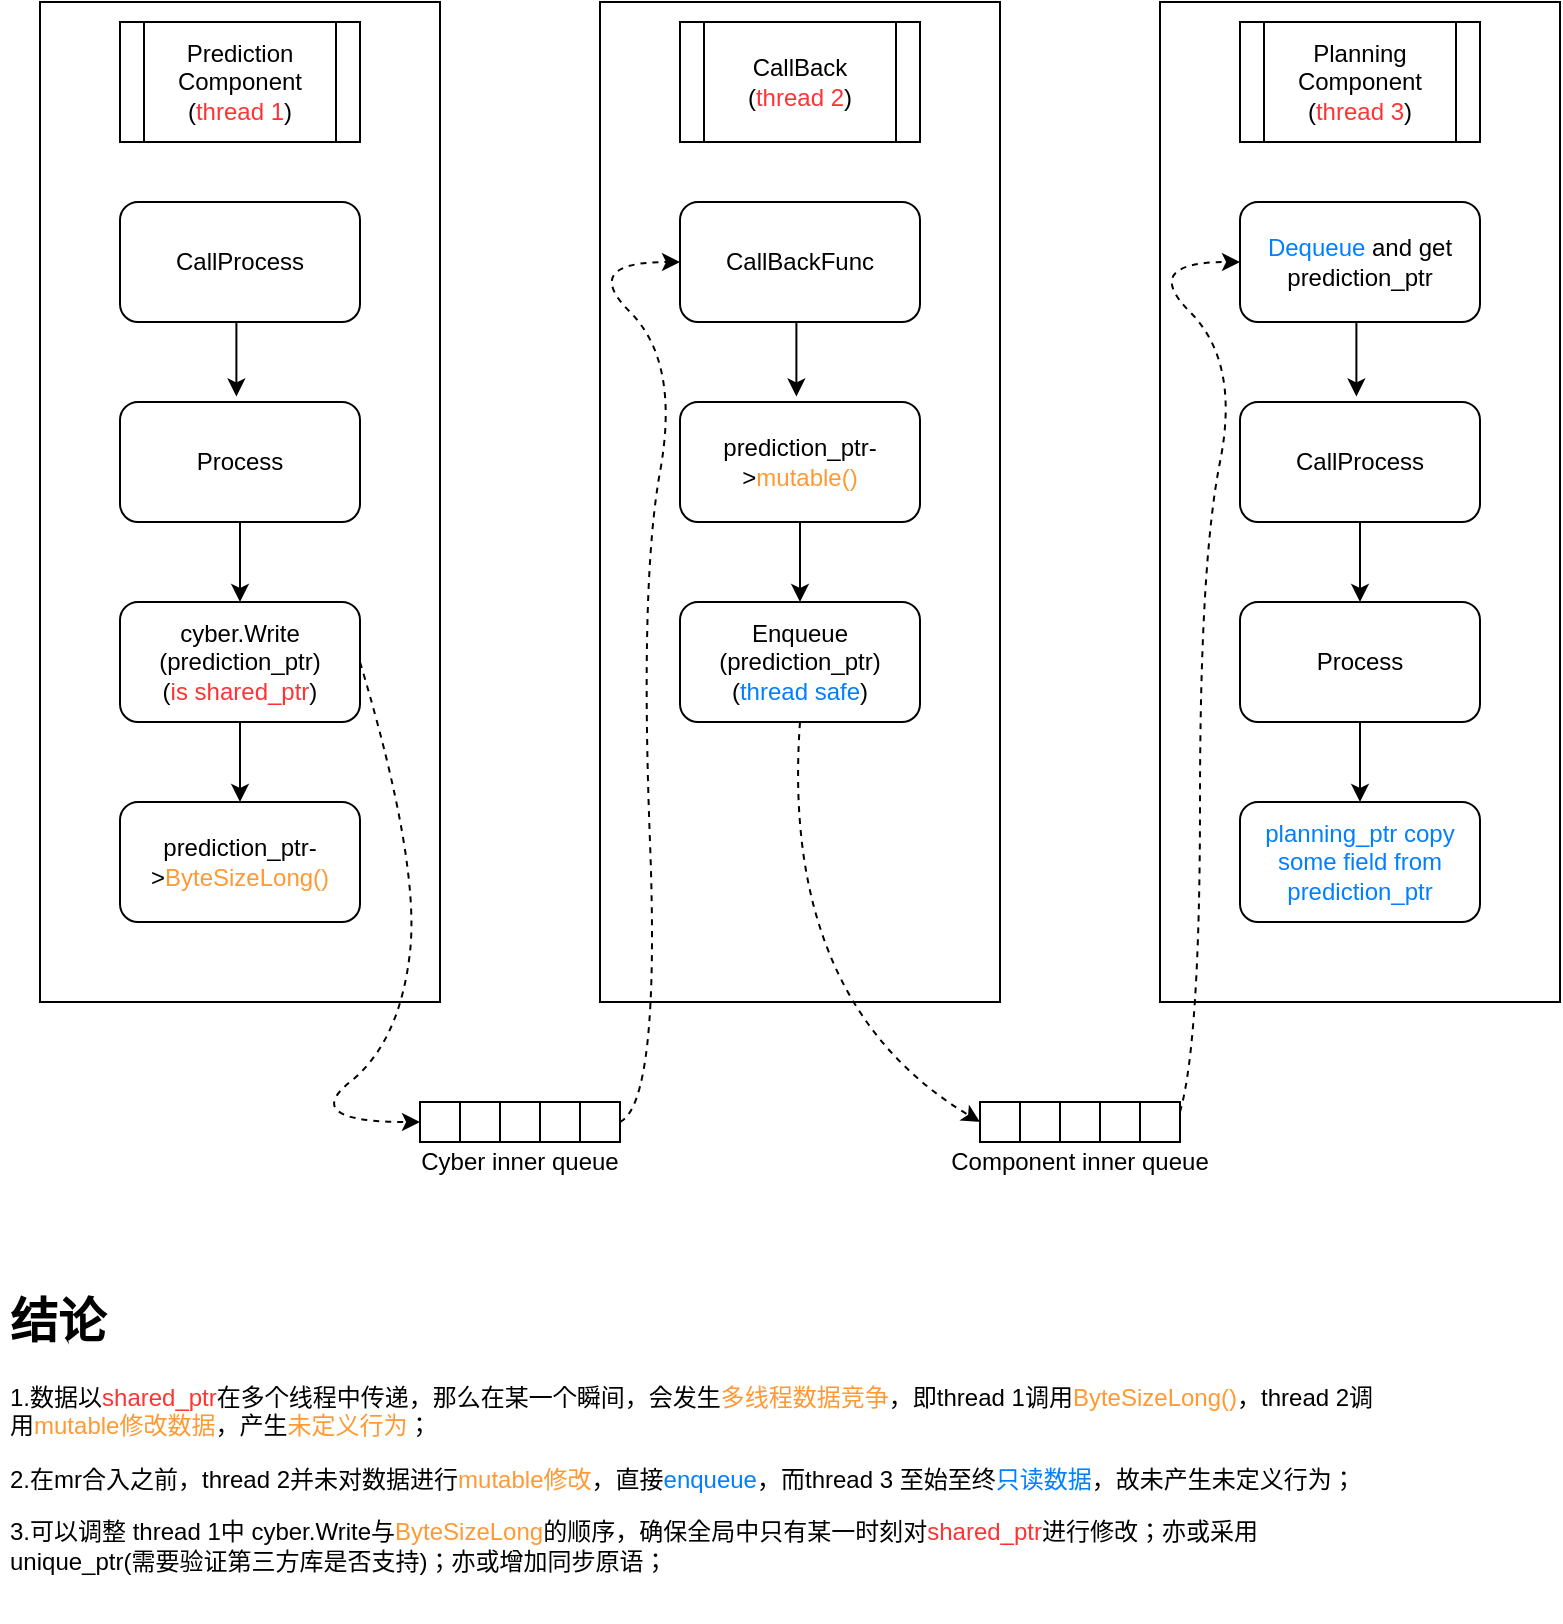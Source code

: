 <mxfile version="14.9.6" type="github"><diagram id="4mzJ3Gxz81HNEmzbKWnj" name="Page-1"><mxGraphModel dx="1422" dy="772" grid="1" gridSize="10" guides="1" tooltips="1" connect="1" arrows="1" fold="1" page="1" pageScale="1" pageWidth="827" pageHeight="1169" math="0" shadow="0"><root><mxCell id="0"/><mxCell id="1" parent="0"/><mxCell id="V_7GmDJ0KxGlXAMYwdaw-11" value="" style="rounded=0;whiteSpace=wrap;html=1;" vertex="1" parent="1"><mxGeometry x="40" y="240" width="200" height="500" as="geometry"/></mxCell><mxCell id="V_7GmDJ0KxGlXAMYwdaw-2" value="Prediction Component&lt;br&gt;(&lt;font color=&quot;#ff3333&quot;&gt;thread 1&lt;/font&gt;)" style="shape=process;whiteSpace=wrap;html=1;backgroundOutline=1;" vertex="1" parent="1"><mxGeometry x="80" y="250" width="120" height="60" as="geometry"/></mxCell><mxCell id="V_7GmDJ0KxGlXAMYwdaw-8" style="edgeStyle=orthogonalEdgeStyle;rounded=0;orthogonalLoop=1;jettySize=auto;html=1;exitX=0.5;exitY=1;exitDx=0;exitDy=0;entryX=0.485;entryY=-0.046;entryDx=0;entryDy=0;entryPerimeter=0;" edge="1" parent="1" source="V_7GmDJ0KxGlXAMYwdaw-3" target="V_7GmDJ0KxGlXAMYwdaw-4"><mxGeometry relative="1" as="geometry"/></mxCell><mxCell id="V_7GmDJ0KxGlXAMYwdaw-3" value="CallProcess" style="rounded=1;whiteSpace=wrap;html=1;" vertex="1" parent="1"><mxGeometry x="80" y="340" width="120" height="60" as="geometry"/></mxCell><mxCell id="V_7GmDJ0KxGlXAMYwdaw-9" style="edgeStyle=orthogonalEdgeStyle;rounded=0;orthogonalLoop=1;jettySize=auto;html=1;exitX=0.5;exitY=1;exitDx=0;exitDy=0;entryX=0.5;entryY=0;entryDx=0;entryDy=0;" edge="1" parent="1" source="V_7GmDJ0KxGlXAMYwdaw-4" target="V_7GmDJ0KxGlXAMYwdaw-5"><mxGeometry relative="1" as="geometry"/></mxCell><mxCell id="V_7GmDJ0KxGlXAMYwdaw-4" value="Process" style="rounded=1;whiteSpace=wrap;html=1;" vertex="1" parent="1"><mxGeometry x="80" y="440" width="120" height="60" as="geometry"/></mxCell><mxCell id="V_7GmDJ0KxGlXAMYwdaw-10" style="edgeStyle=orthogonalEdgeStyle;rounded=0;orthogonalLoop=1;jettySize=auto;html=1;exitX=0.5;exitY=1;exitDx=0;exitDy=0;entryX=0.5;entryY=0;entryDx=0;entryDy=0;" edge="1" parent="1" source="V_7GmDJ0KxGlXAMYwdaw-5" target="V_7GmDJ0KxGlXAMYwdaw-6"><mxGeometry relative="1" as="geometry"/></mxCell><mxCell id="V_7GmDJ0KxGlXAMYwdaw-5" value="cyber.Write&lt;br&gt;(prediction_ptr)&lt;br&gt;(&lt;font color=&quot;#ff3333&quot;&gt;is shared_ptr&lt;/font&gt;)" style="rounded=1;whiteSpace=wrap;html=1;" vertex="1" parent="1"><mxGeometry x="80" y="540" width="120" height="60" as="geometry"/></mxCell><mxCell id="V_7GmDJ0KxGlXAMYwdaw-6" value="prediction_ptr-&amp;gt;&lt;font color=&quot;#ff9933&quot;&gt;ByteSizeLong()&lt;/font&gt;" style="rounded=1;whiteSpace=wrap;html=1;" vertex="1" parent="1"><mxGeometry x="80" y="640" width="120" height="60" as="geometry"/></mxCell><mxCell id="V_7GmDJ0KxGlXAMYwdaw-12" value="" style="rounded=0;whiteSpace=wrap;html=1;" vertex="1" parent="1"><mxGeometry x="320" y="240" width="200" height="500" as="geometry"/></mxCell><mxCell id="V_7GmDJ0KxGlXAMYwdaw-13" value="CallBack&lt;br&gt;(&lt;font color=&quot;#ff3333&quot;&gt;thread 2&lt;/font&gt;)" style="shape=process;whiteSpace=wrap;html=1;backgroundOutline=1;" vertex="1" parent="1"><mxGeometry x="360" y="250" width="120" height="60" as="geometry"/></mxCell><mxCell id="V_7GmDJ0KxGlXAMYwdaw-14" style="edgeStyle=orthogonalEdgeStyle;rounded=0;orthogonalLoop=1;jettySize=auto;html=1;exitX=0.5;exitY=1;exitDx=0;exitDy=0;entryX=0.485;entryY=-0.046;entryDx=0;entryDy=0;entryPerimeter=0;" edge="1" parent="1" source="V_7GmDJ0KxGlXAMYwdaw-15" target="V_7GmDJ0KxGlXAMYwdaw-17"><mxGeometry relative="1" as="geometry"/></mxCell><mxCell id="V_7GmDJ0KxGlXAMYwdaw-15" value="CallBackFunc" style="rounded=1;whiteSpace=wrap;html=1;" vertex="1" parent="1"><mxGeometry x="360" y="340" width="120" height="60" as="geometry"/></mxCell><mxCell id="V_7GmDJ0KxGlXAMYwdaw-16" style="edgeStyle=orthogonalEdgeStyle;rounded=0;orthogonalLoop=1;jettySize=auto;html=1;exitX=0.5;exitY=1;exitDx=0;exitDy=0;entryX=0.5;entryY=0;entryDx=0;entryDy=0;" edge="1" parent="1" source="V_7GmDJ0KxGlXAMYwdaw-17" target="V_7GmDJ0KxGlXAMYwdaw-19"><mxGeometry relative="1" as="geometry"/></mxCell><mxCell id="V_7GmDJ0KxGlXAMYwdaw-17" value="prediction_ptr-&amp;gt;&lt;font color=&quot;#ff9933&quot;&gt;mutable()&lt;/font&gt;" style="rounded=1;whiteSpace=wrap;html=1;" vertex="1" parent="1"><mxGeometry x="360" y="440" width="120" height="60" as="geometry"/></mxCell><mxCell id="V_7GmDJ0KxGlXAMYwdaw-19" value="Enqueue&lt;br&gt;(prediction_ptr)&lt;br&gt;(&lt;font color=&quot;#007fff&quot;&gt;thread safe&lt;/font&gt;)" style="rounded=1;whiteSpace=wrap;html=1;" vertex="1" parent="1"><mxGeometry x="360" y="540" width="120" height="60" as="geometry"/></mxCell><mxCell id="V_7GmDJ0KxGlXAMYwdaw-21" value="" style="rounded=0;whiteSpace=wrap;html=1;" vertex="1" parent="1"><mxGeometry x="600" y="240" width="200" height="500" as="geometry"/></mxCell><mxCell id="V_7GmDJ0KxGlXAMYwdaw-22" value="Planning Component&lt;br&gt;(&lt;font color=&quot;#ff3333&quot;&gt;thread 3&lt;/font&gt;)" style="shape=process;whiteSpace=wrap;html=1;backgroundOutline=1;" vertex="1" parent="1"><mxGeometry x="640" y="250" width="120" height="60" as="geometry"/></mxCell><mxCell id="V_7GmDJ0KxGlXAMYwdaw-23" style="edgeStyle=orthogonalEdgeStyle;rounded=0;orthogonalLoop=1;jettySize=auto;html=1;exitX=0.5;exitY=1;exitDx=0;exitDy=0;entryX=0.485;entryY=-0.046;entryDx=0;entryDy=0;entryPerimeter=0;" edge="1" parent="1" source="V_7GmDJ0KxGlXAMYwdaw-24" target="V_7GmDJ0KxGlXAMYwdaw-26"><mxGeometry relative="1" as="geometry"/></mxCell><mxCell id="V_7GmDJ0KxGlXAMYwdaw-24" value="&lt;font color=&quot;#007fff&quot;&gt;Dequeue&lt;/font&gt; and get&lt;br&gt;prediction_ptr" style="rounded=1;whiteSpace=wrap;html=1;" vertex="1" parent="1"><mxGeometry x="640" y="340" width="120" height="60" as="geometry"/></mxCell><mxCell id="V_7GmDJ0KxGlXAMYwdaw-25" style="edgeStyle=orthogonalEdgeStyle;rounded=0;orthogonalLoop=1;jettySize=auto;html=1;exitX=0.5;exitY=1;exitDx=0;exitDy=0;entryX=0.5;entryY=0;entryDx=0;entryDy=0;" edge="1" parent="1" source="V_7GmDJ0KxGlXAMYwdaw-26" target="V_7GmDJ0KxGlXAMYwdaw-28"><mxGeometry relative="1" as="geometry"/></mxCell><mxCell id="V_7GmDJ0KxGlXAMYwdaw-26" value="CallProcess" style="rounded=1;whiteSpace=wrap;html=1;" vertex="1" parent="1"><mxGeometry x="640" y="440" width="120" height="60" as="geometry"/></mxCell><mxCell id="V_7GmDJ0KxGlXAMYwdaw-27" style="edgeStyle=orthogonalEdgeStyle;rounded=0;orthogonalLoop=1;jettySize=auto;html=1;exitX=0.5;exitY=1;exitDx=0;exitDy=0;entryX=0.5;entryY=0;entryDx=0;entryDy=0;" edge="1" parent="1" source="V_7GmDJ0KxGlXAMYwdaw-28" target="V_7GmDJ0KxGlXAMYwdaw-29"><mxGeometry relative="1" as="geometry"/></mxCell><mxCell id="V_7GmDJ0KxGlXAMYwdaw-28" value="Process" style="rounded=1;whiteSpace=wrap;html=1;" vertex="1" parent="1"><mxGeometry x="640" y="540" width="120" height="60" as="geometry"/></mxCell><mxCell id="V_7GmDJ0KxGlXAMYwdaw-29" value="&lt;font color=&quot;#007fff&quot;&gt;planning_ptr copy some field from prediction_ptr&lt;/font&gt;" style="rounded=1;whiteSpace=wrap;html=1;" vertex="1" parent="1"><mxGeometry x="640" y="640" width="120" height="60" as="geometry"/></mxCell><mxCell id="V_7GmDJ0KxGlXAMYwdaw-37" value="" style="whiteSpace=wrap;html=1;aspect=fixed;" vertex="1" parent="1"><mxGeometry x="230" y="790" width="20" height="20" as="geometry"/></mxCell><mxCell id="V_7GmDJ0KxGlXAMYwdaw-38" value="" style="whiteSpace=wrap;html=1;aspect=fixed;" vertex="1" parent="1"><mxGeometry x="250" y="790" width="20" height="20" as="geometry"/></mxCell><mxCell id="V_7GmDJ0KxGlXAMYwdaw-39" value="" style="whiteSpace=wrap;html=1;aspect=fixed;" vertex="1" parent="1"><mxGeometry x="270" y="790" width="20" height="20" as="geometry"/></mxCell><mxCell id="V_7GmDJ0KxGlXAMYwdaw-40" value="" style="whiteSpace=wrap;html=1;aspect=fixed;" vertex="1" parent="1"><mxGeometry x="290" y="790" width="20" height="20" as="geometry"/></mxCell><mxCell id="V_7GmDJ0KxGlXAMYwdaw-41" value="" style="whiteSpace=wrap;html=1;aspect=fixed;" vertex="1" parent="1"><mxGeometry x="310" y="790" width="20" height="20" as="geometry"/></mxCell><mxCell id="V_7GmDJ0KxGlXAMYwdaw-43" value="" style="curved=1;endArrow=classic;html=1;entryX=0;entryY=0.5;entryDx=0;entryDy=0;exitX=1;exitY=0.5;exitDx=0;exitDy=0;dashed=1;" edge="1" parent="1" source="V_7GmDJ0KxGlXAMYwdaw-5" target="V_7GmDJ0KxGlXAMYwdaw-37"><mxGeometry width="50" height="50" relative="1" as="geometry"><mxPoint x="120" y="780" as="sourcePoint"/><mxPoint x="160" y="780" as="targetPoint"/><Array as="points"><mxPoint x="230" y="670"/><mxPoint x="220" y="760"/><mxPoint x="170" y="800"/></Array></mxGeometry></mxCell><mxCell id="V_7GmDJ0KxGlXAMYwdaw-44" value="" style="curved=1;endArrow=classic;html=1;dashed=1;exitX=1;exitY=0.5;exitDx=0;exitDy=0;" edge="1" parent="1" source="V_7GmDJ0KxGlXAMYwdaw-41"><mxGeometry width="50" height="50" relative="1" as="geometry"><mxPoint x="290" y="500" as="sourcePoint"/><mxPoint x="360" y="370" as="targetPoint"/><Array as="points"><mxPoint x="350" y="790"/><mxPoint x="340" y="530"/><mxPoint x="360" y="420"/><mxPoint x="310" y="370"/></Array></mxGeometry></mxCell><mxCell id="V_7GmDJ0KxGlXAMYwdaw-46" value="Cyber inner queue" style="text;html=1;strokeColor=none;fillColor=none;align=center;verticalAlign=middle;whiteSpace=wrap;rounded=0;" vertex="1" parent="1"><mxGeometry x="220" y="810" width="120" height="20" as="geometry"/></mxCell><mxCell id="V_7GmDJ0KxGlXAMYwdaw-62" value="" style="whiteSpace=wrap;html=1;aspect=fixed;" vertex="1" parent="1"><mxGeometry x="510" y="790" width="20" height="20" as="geometry"/></mxCell><mxCell id="V_7GmDJ0KxGlXAMYwdaw-63" value="" style="whiteSpace=wrap;html=1;aspect=fixed;" vertex="1" parent="1"><mxGeometry x="530" y="790" width="20" height="20" as="geometry"/></mxCell><mxCell id="V_7GmDJ0KxGlXAMYwdaw-64" value="" style="whiteSpace=wrap;html=1;aspect=fixed;" vertex="1" parent="1"><mxGeometry x="550" y="790" width="20" height="20" as="geometry"/></mxCell><mxCell id="V_7GmDJ0KxGlXAMYwdaw-65" value="" style="whiteSpace=wrap;html=1;aspect=fixed;" vertex="1" parent="1"><mxGeometry x="570" y="790" width="20" height="20" as="geometry"/></mxCell><mxCell id="V_7GmDJ0KxGlXAMYwdaw-66" value="" style="whiteSpace=wrap;html=1;aspect=fixed;" vertex="1" parent="1"><mxGeometry x="590" y="790" width="20" height="20" as="geometry"/></mxCell><mxCell id="V_7GmDJ0KxGlXAMYwdaw-67" value="Component inner queue" style="text;html=1;strokeColor=none;fillColor=none;align=center;verticalAlign=middle;whiteSpace=wrap;rounded=0;" vertex="1" parent="1"><mxGeometry x="490" y="810" width="140" height="20" as="geometry"/></mxCell><mxCell id="V_7GmDJ0KxGlXAMYwdaw-68" value="" style="curved=1;endArrow=classic;html=1;dashed=1;entryX=0;entryY=0.5;entryDx=0;entryDy=0;exitX=0.5;exitY=1;exitDx=0;exitDy=0;" edge="1" parent="1" source="V_7GmDJ0KxGlXAMYwdaw-19" target="V_7GmDJ0KxGlXAMYwdaw-62"><mxGeometry width="50" height="50" relative="1" as="geometry"><mxPoint x="420" y="700" as="sourcePoint"/><mxPoint x="470" y="650" as="targetPoint"/><Array as="points"><mxPoint x="410" y="740"/></Array></mxGeometry></mxCell><mxCell id="V_7GmDJ0KxGlXAMYwdaw-74" value="" style="curved=1;endArrow=classic;html=1;dashed=1;exitX=1;exitY=0.25;exitDx=0;exitDy=0;" edge="1" parent="1" source="V_7GmDJ0KxGlXAMYwdaw-66"><mxGeometry width="50" height="50" relative="1" as="geometry"><mxPoint x="590" y="420" as="sourcePoint"/><mxPoint x="640" y="370" as="targetPoint"/><Array as="points"><mxPoint x="620" y="760"/><mxPoint x="620" y="520"/><mxPoint x="640" y="420"/><mxPoint x="590" y="370"/></Array></mxGeometry></mxCell><mxCell id="V_7GmDJ0KxGlXAMYwdaw-75" value="&lt;h1&gt;结论&lt;/h1&gt;&lt;div&gt;1.数据以&lt;font color=&quot;#ff3333&quot;&gt;shared_ptr&lt;/font&gt;在多个线程中传递，那么在某一个瞬间，会发生&lt;font color=&quot;#ff9933&quot;&gt;多线程数据竞争&lt;/font&gt;，即thread 1调用&lt;font color=&quot;#ff9933&quot;&gt;ByteSizeLong()&lt;/font&gt;，thread 2调用&lt;font color=&quot;#ff9933&quot;&gt;mutable修改数据&lt;/font&gt;，产生&lt;font color=&quot;#ff9933&quot;&gt;未定义行为&lt;/font&gt;；&lt;/div&gt;&lt;p&gt;2.在mr合入之前，thread 2并未对数据进行&lt;font color=&quot;#ff9933&quot;&gt;mutable修改&lt;/font&gt;，直接&lt;font color=&quot;#007fff&quot;&gt;enqueue&lt;/font&gt;，而thread 3 至始至终&lt;font color=&quot;#007fff&quot;&gt;只读数据&lt;/font&gt;，故未产生未定义行为；&lt;/p&gt;&lt;p&gt;3.可以调整 thread 1中 cyber.Write与&lt;font color=&quot;#ff9933&quot;&gt;ByteSizeLong&lt;/font&gt;的顺序，确保全局中只有某一时刻对&lt;font color=&quot;#ff3333&quot;&gt;shared_ptr&lt;/font&gt;进行修改；亦或采用unique_ptr(需要验证第三方库是否支持)；亦或增加同步原语；&lt;/p&gt;" style="text;html=1;strokeColor=none;fillColor=none;spacing=5;spacingTop=-20;whiteSpace=wrap;overflow=hidden;rounded=0;" vertex="1" parent="1"><mxGeometry x="20" y="880" width="700" height="170" as="geometry"/></mxCell></root></mxGraphModel></diagram></mxfile>